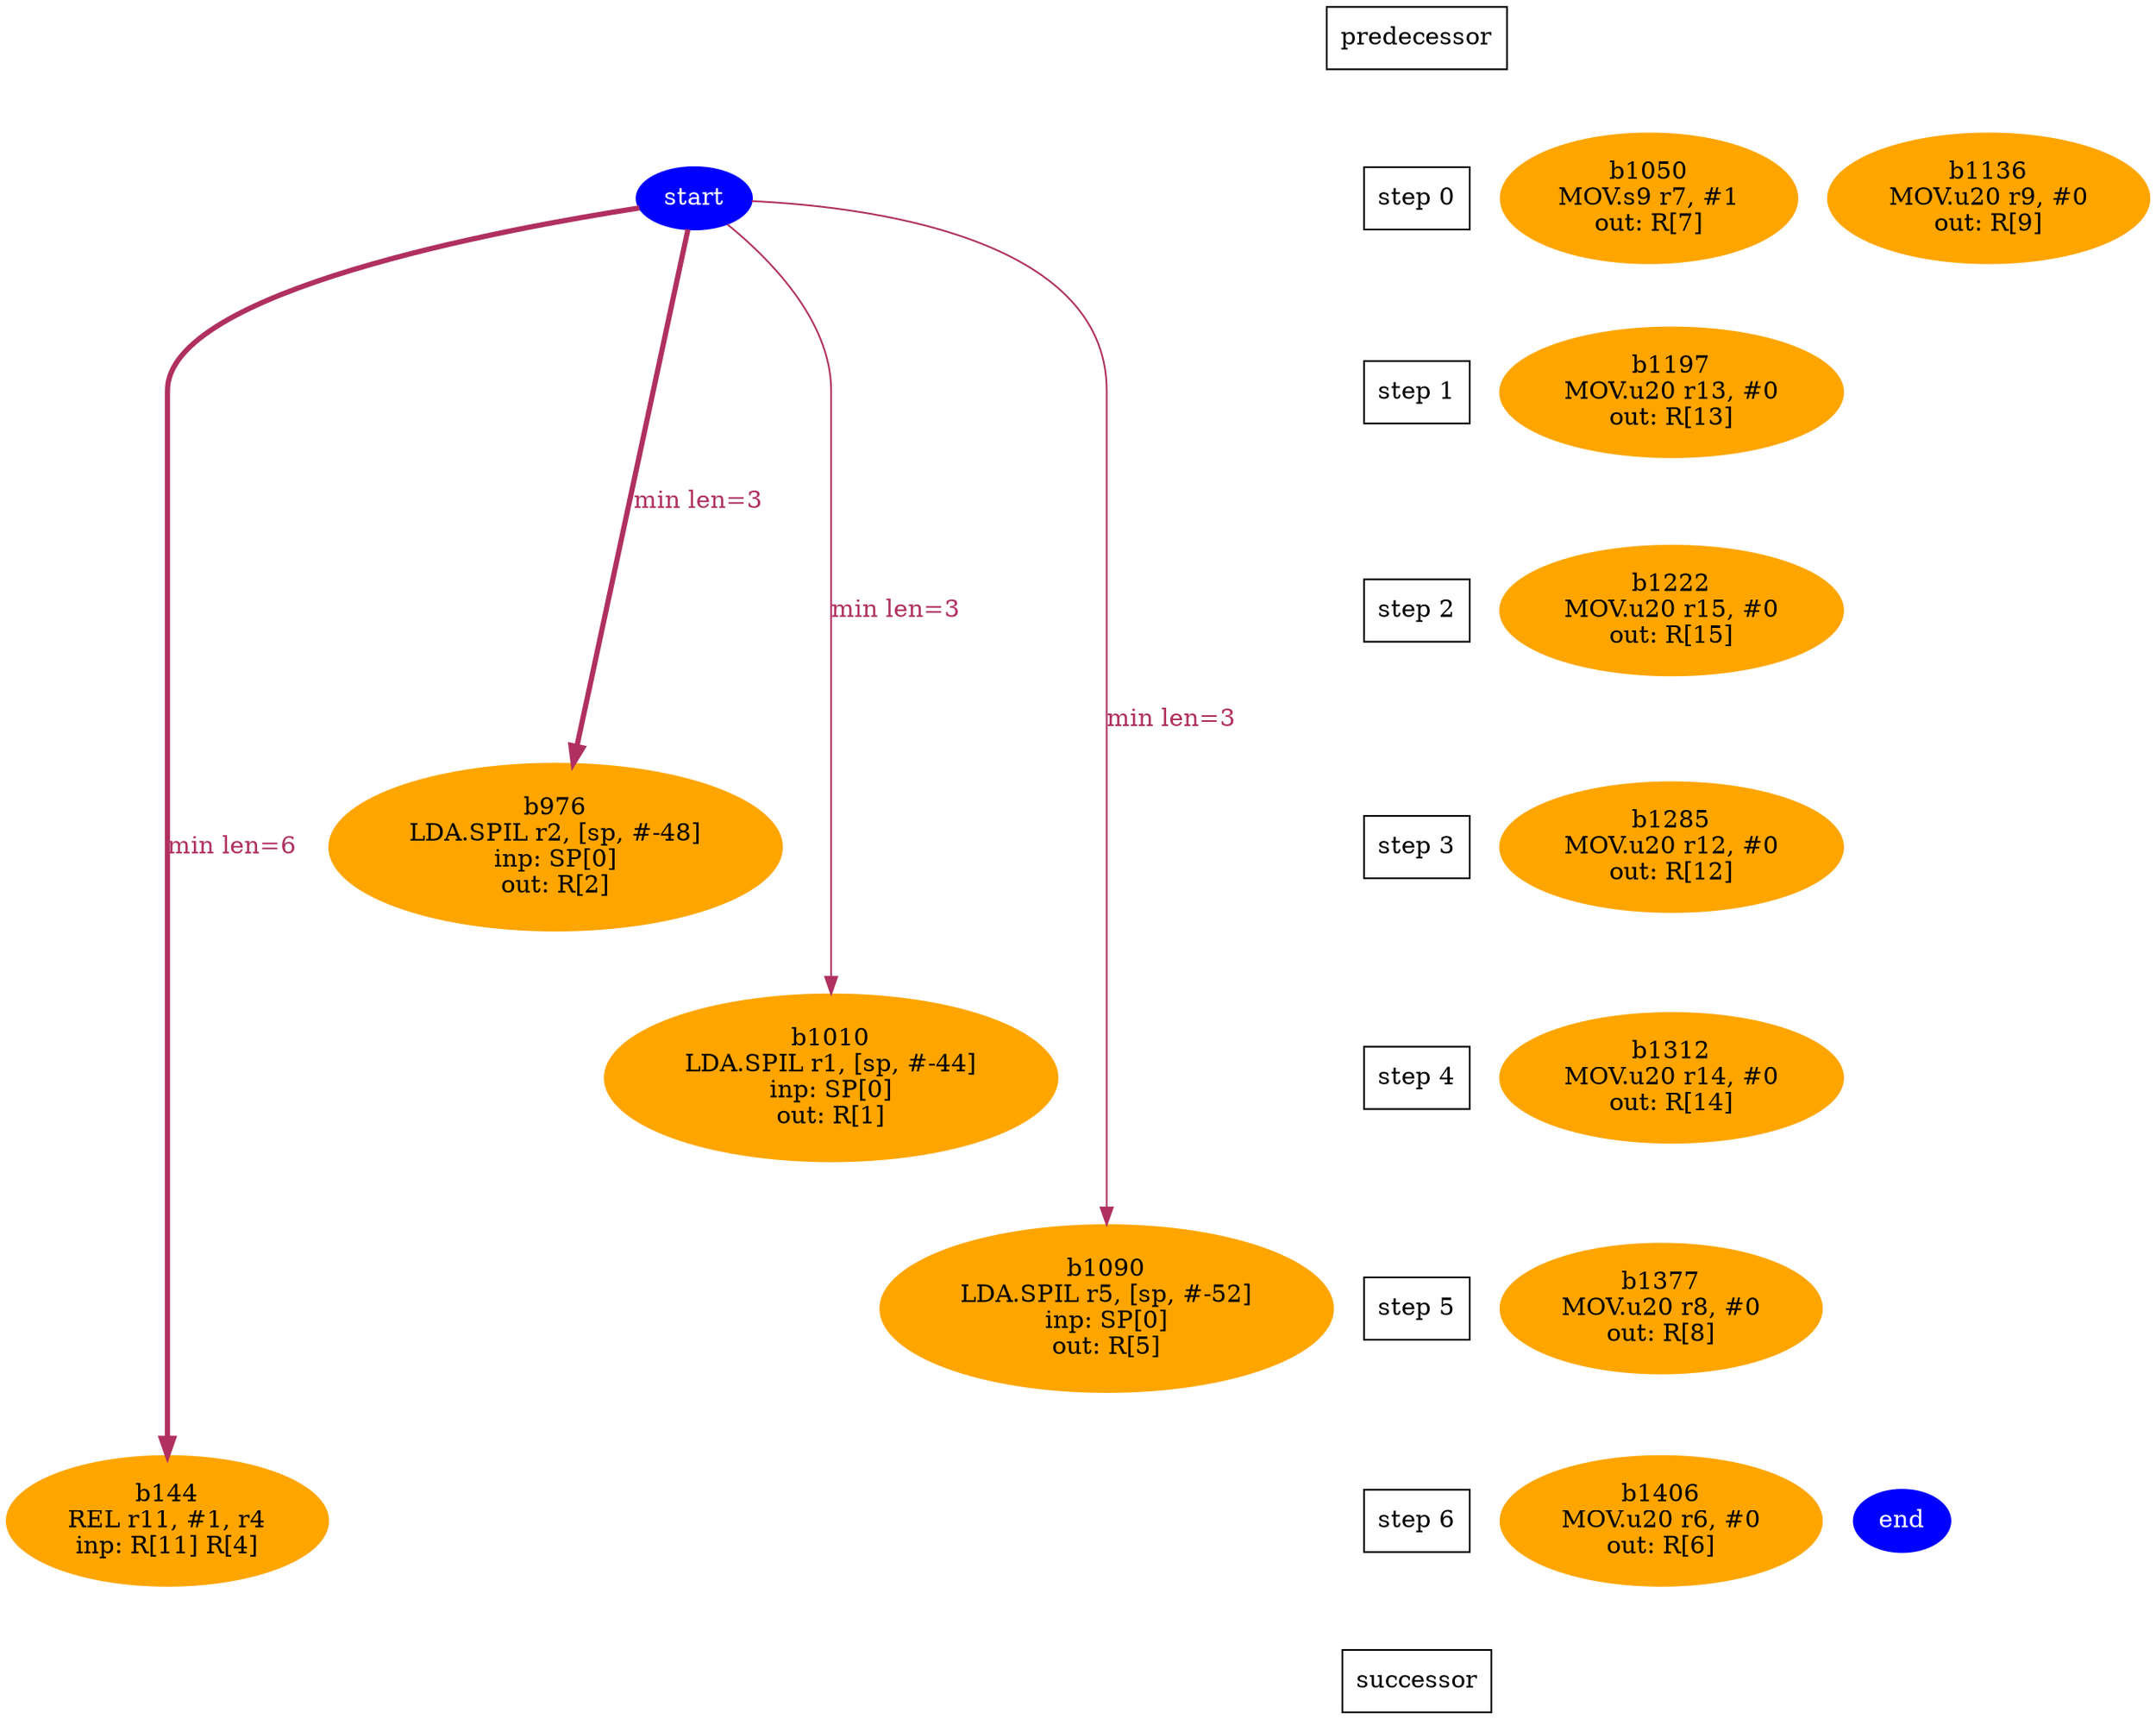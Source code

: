 digraph N {
 b144[color=orange,fontcolor=black,style=filled,label="b144\nREL r11, #1, r4\ninp: R[11] R[4]"];  {rank=same; S6;  b144;}
 b1050[color=orange,fontcolor=black,style=filled,label="b1050\nMOV.s9 r7, #1\nout: R[7]"];  {rank=same; S0;  b1050;}
 b1136[color=orange,fontcolor=black,style=filled,label="b1136\nMOV.u20 r9, #0\nout: R[9]"];  {rank=same; S0;  b1136;}
 b1197[color=orange,fontcolor=black,style=filled,label="b1197\nMOV.u20 r13, #0\nout: R[13]"];  {rank=same; S1;  b1197;}
 b1222[color=orange,fontcolor=black,style=filled,label="b1222\nMOV.u20 r15, #0\nout: R[15]"];  {rank=same; S2;  b1222;}
 b1285[color=orange,fontcolor=black,style=filled,label="b1285\nMOV.u20 r12, #0\nout: R[12]"];  {rank=same; S3;  b1285;}
 b1312[color=orange,fontcolor=black,style=filled,label="b1312\nMOV.u20 r14, #0\nout: R[14]"];  {rank=same; S4;  b1312;}
 b1377[color=orange,fontcolor=black,style=filled,label="b1377\nMOV.u20 r8, #0\nout: R[8]"];  {rank=same; S5;  b1377;}
 b1406[color=orange,fontcolor=black,style=filled,label="b1406\nMOV.u20 r6, #0\nout: R[6]"];  {rank=same; S6;  b1406;}
 b976[color=orange,fontcolor=black,style=filled,label="b976\nLDA.SPIL r2, [sp, #-48]\ninp: SP[0]\nout: R[2]"];  {rank=same; S3;  b976;}
 b1010[color=orange,fontcolor=black,style=filled,label="b1010\nLDA.SPIL r1, [sp, #-44]\ninp: SP[0]\nout: R[1]"];  {rank=same; S4;  b1010;}
 b1090[color=orange,fontcolor=black,style=filled,label="b1090\nLDA.SPIL r5, [sp, #-52]\ninp: SP[0]\nout: R[5]"];  {rank=same; S5;  b1090;}
 start [color=blue,fontcolor=white,style=filled,label="start"];  {rank=same; S0;  start;}
 end [color=blue,fontcolor=white,style=filled,label="end"];  {rank=same; S6;  end;}
   start -> b144 [color=maroon,fontcolor=maroon,penwidth=3,label="min len=6",weight=1000];
   start -> b976 [color=maroon,fontcolor=maroon,penwidth=3,label="min len=3",weight=1000];
   start -> b1010 [color=maroon,fontcolor=maroon,label="min len=3",weight=1000];
   start -> b1090 [color=maroon,fontcolor=maroon,label="min len=3",weight=1000];
  Sm1 [label="predecessor",shape=box];
  S0 [label="step 0",shape=box];
  Sm1 -> S0[style=invis,weight=9000];
  S1 [label="step 1",shape=box];
  S0 -> S1[style=invis,weight=9000];
  S2 [label="step 2",shape=box];
  S1 -> S2[style=invis,weight=9000];
  S3 [label="step 3",shape=box];
  S2 -> S3[style=invis,weight=9000];
  S4 [label="step 4",shape=box];
  S3 -> S4[style=invis,weight=9000];
  S5 [label="step 5",shape=box];
  S4 -> S5[style=invis,weight=9000];
  S6 [label="step 6",shape=box];
  S5 -> S6[style=invis,weight=9000];
  S7 [label="successor",shape=box];
  S6 -> S7[style=invis,weight=9000];
}
